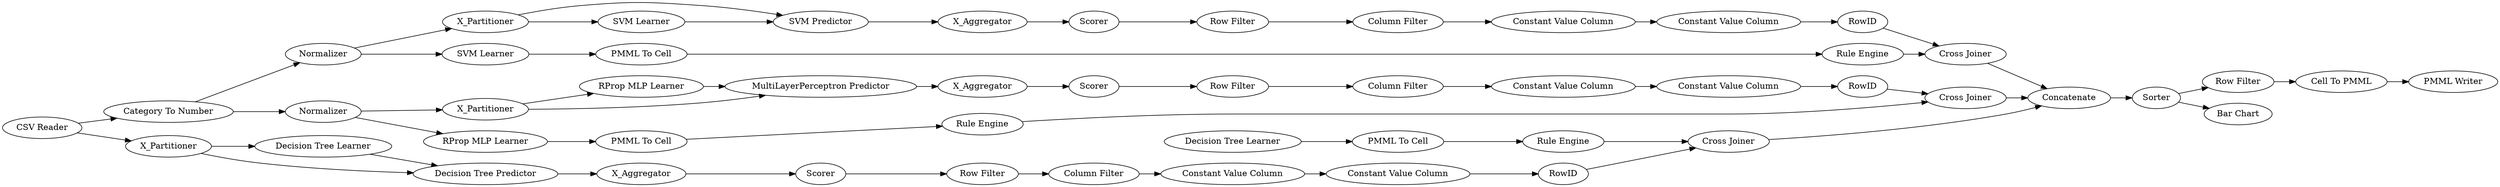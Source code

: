 digraph {
	"851923279791756970_28" [label="PMML To Cell"]
	"-8324299528449930982_53" [label="Row Filter"]
	"851923279791756970_34" [label="Rule Engine"]
	"8134150352682144830_2" [label=X_Partitioner]
	"-8383158392245803233_290" [label="Constant Value Column"]
	"-5136903564710410679_2" [label=X_Partitioner]
	"-5211172273981489878_290" [label="Constant Value Column"]
	"8134150352682144830_7" [label=X_Aggregator]
	"-5136903564710410679_40" [label=Scorer]
	"-8383158392245803233_293" [label=RowID]
	"7946435912574545892_293" [label=RowID]
	"8070126769691095286_31" [label="SVM Learner"]
	"8070126769691095286_7" [label=X_Aggregator]
	"-8324299528449930982_59" [label="Bar Chart"]
	"-8383158392245803233_9" [label="Row Filter"]
	"8070126769691095286_39" [label="Cross Joiner"]
	"7946435912574545892_292" [label="Constant Value Column"]
	"-8383158392245803233_292" [label="Constant Value Column"]
	"-8324299528449930982_62" [label="CSV Reader"]
	"3586685368729068350_33" [label="SVM Learner"]
	"6448604778448480162_34" [label="Rule Engine"]
	"-5136903564710410679_32" [label="MultiLayerPerceptron Predictor"]
	"-5211172273981489878_293" [label=RowID]
	"-8324299528449930982_60" [label=Concatenate]
	"-8324299528449930982_58" [label="Category To Number"]
	"8070126769691095286_32" [label="SVM Predictor"]
	"7946435912574545892_290" [label="Constant Value Column"]
	"-8383158392245803233_294" [label="Column Filter"]
	"-5136903564710410679_39" [label=Normalizer]
	"851923279791756970_33" [label="Decision Tree Learner"]
	"8134150352682144830_32" [label="Decision Tree Predictor"]
	"-5211172273981489878_292" [label="Constant Value Column"]
	"7946435912574545892_9" [label="Row Filter"]
	"8070126769691095286_2" [label=X_Partitioner]
	"-8324299528449930982_52" [label=Sorter]
	"6448604778448480162_22" [label="PMML To Cell"]
	"-8324299528449930982_54" [label="Cell To PMML"]
	"8134150352682144830_38" [label="Cross Joiner"]
	"-5136903564710410679_7" [label=X_Aggregator]
	"8070126769691095286_41" [label=Scorer]
	"3586685368729068350_35" [label="Rule Engine"]
	"-5211172273981489878_9" [label="Row Filter"]
	"8134150352682144830_31" [label="Decision Tree Learner"]
	"-8324299528449930982_61" [label="PMML Writer"]
	"-5136903564710410679_38" [label="Cross Joiner"]
	"-5211172273981489878_294" [label="Column Filter"]
	"8134150352682144830_39" [label=Scorer]
	"3586685368729068350_34" [label="PMML To Cell"]
	"6448604778448480162_35" [label="RProp MLP Learner"]
	"-5136903564710410679_31" [label="RProp MLP Learner"]
	"7946435912574545892_294" [label="Column Filter"]
	"8070126769691095286_40" [label=Normalizer]
	"-8383158392245803233_293" -> "-5136903564710410679_38"
	"-5136903564710410679_38" -> "-8324299528449930982_60"
	"-5211172273981489878_293" -> "8134150352682144830_38"
	"8070126769691095286_39" -> "-8324299528449930982_60"
	"8070126769691095286_40" -> "3586685368729068350_33"
	"-5136903564710410679_7" -> "-5136903564710410679_40"
	"3586685368729068350_34" -> "3586685368729068350_35"
	"6448604778448480162_35" -> "6448604778448480162_22"
	"8134150352682144830_7" -> "8134150352682144830_39"
	"-5136903564710410679_2" -> "-5136903564710410679_32"
	"-8324299528449930982_58" -> "-5136903564710410679_39"
	"8134150352682144830_32" -> "8134150352682144830_7"
	"8134150352682144830_2" -> "8134150352682144830_32"
	"7946435912574545892_290" -> "7946435912574545892_292"
	"-5136903564710410679_31" -> "-5136903564710410679_32"
	"-5136903564710410679_39" -> "6448604778448480162_35"
	"3586685368729068350_33" -> "3586685368729068350_34"
	"-8324299528449930982_62" -> "8134150352682144830_2"
	"851923279791756970_33" -> "851923279791756970_28"
	"8134150352682144830_38" -> "-8324299528449930982_60"
	"-8383158392245803233_290" -> "-8383158392245803233_292"
	"7946435912574545892_292" -> "7946435912574545892_293"
	"3586685368729068350_35" -> "8070126769691095286_39"
	"-8324299528449930982_52" -> "-8324299528449930982_59"
	"8070126769691095286_31" -> "8070126769691095286_32"
	"-8383158392245803233_294" -> "-8383158392245803233_290"
	"6448604778448480162_22" -> "6448604778448480162_34"
	"8070126769691095286_32" -> "8070126769691095286_7"
	"-5211172273981489878_290" -> "-5211172273981489878_292"
	"8134150352682144830_31" -> "8134150352682144830_32"
	"7946435912574545892_294" -> "7946435912574545892_290"
	"-8324299528449930982_54" -> "-8324299528449930982_61"
	"8070126769691095286_40" -> "8070126769691095286_2"
	"-5136903564710410679_32" -> "-5136903564710410679_7"
	"851923279791756970_28" -> "851923279791756970_34"
	"-5136903564710410679_39" -> "-5136903564710410679_2"
	"8134150352682144830_2" -> "8134150352682144830_31"
	"-5211172273981489878_9" -> "-5211172273981489878_294"
	"-5136903564710410679_40" -> "-8383158392245803233_9"
	"851923279791756970_34" -> "8134150352682144830_38"
	"-8383158392245803233_9" -> "-8383158392245803233_294"
	"7946435912574545892_9" -> "7946435912574545892_294"
	"8070126769691095286_2" -> "8070126769691095286_32"
	"-8324299528449930982_60" -> "-8324299528449930982_52"
	"6448604778448480162_34" -> "-5136903564710410679_38"
	"-8324299528449930982_62" -> "-8324299528449930982_58"
	"7946435912574545892_293" -> "8070126769691095286_39"
	"8070126769691095286_41" -> "7946435912574545892_9"
	"-5136903564710410679_2" -> "-5136903564710410679_31"
	"-8324299528449930982_58" -> "8070126769691095286_40"
	"-8324299528449930982_52" -> "-8324299528449930982_53"
	"8070126769691095286_7" -> "8070126769691095286_41"
	"8070126769691095286_2" -> "8070126769691095286_31"
	"-5211172273981489878_292" -> "-5211172273981489878_293"
	"-8324299528449930982_53" -> "-8324299528449930982_54"
	"-8383158392245803233_292" -> "-8383158392245803233_293"
	"-5211172273981489878_294" -> "-5211172273981489878_290"
	"8134150352682144830_39" -> "-5211172273981489878_9"
	rankdir=LR
}
